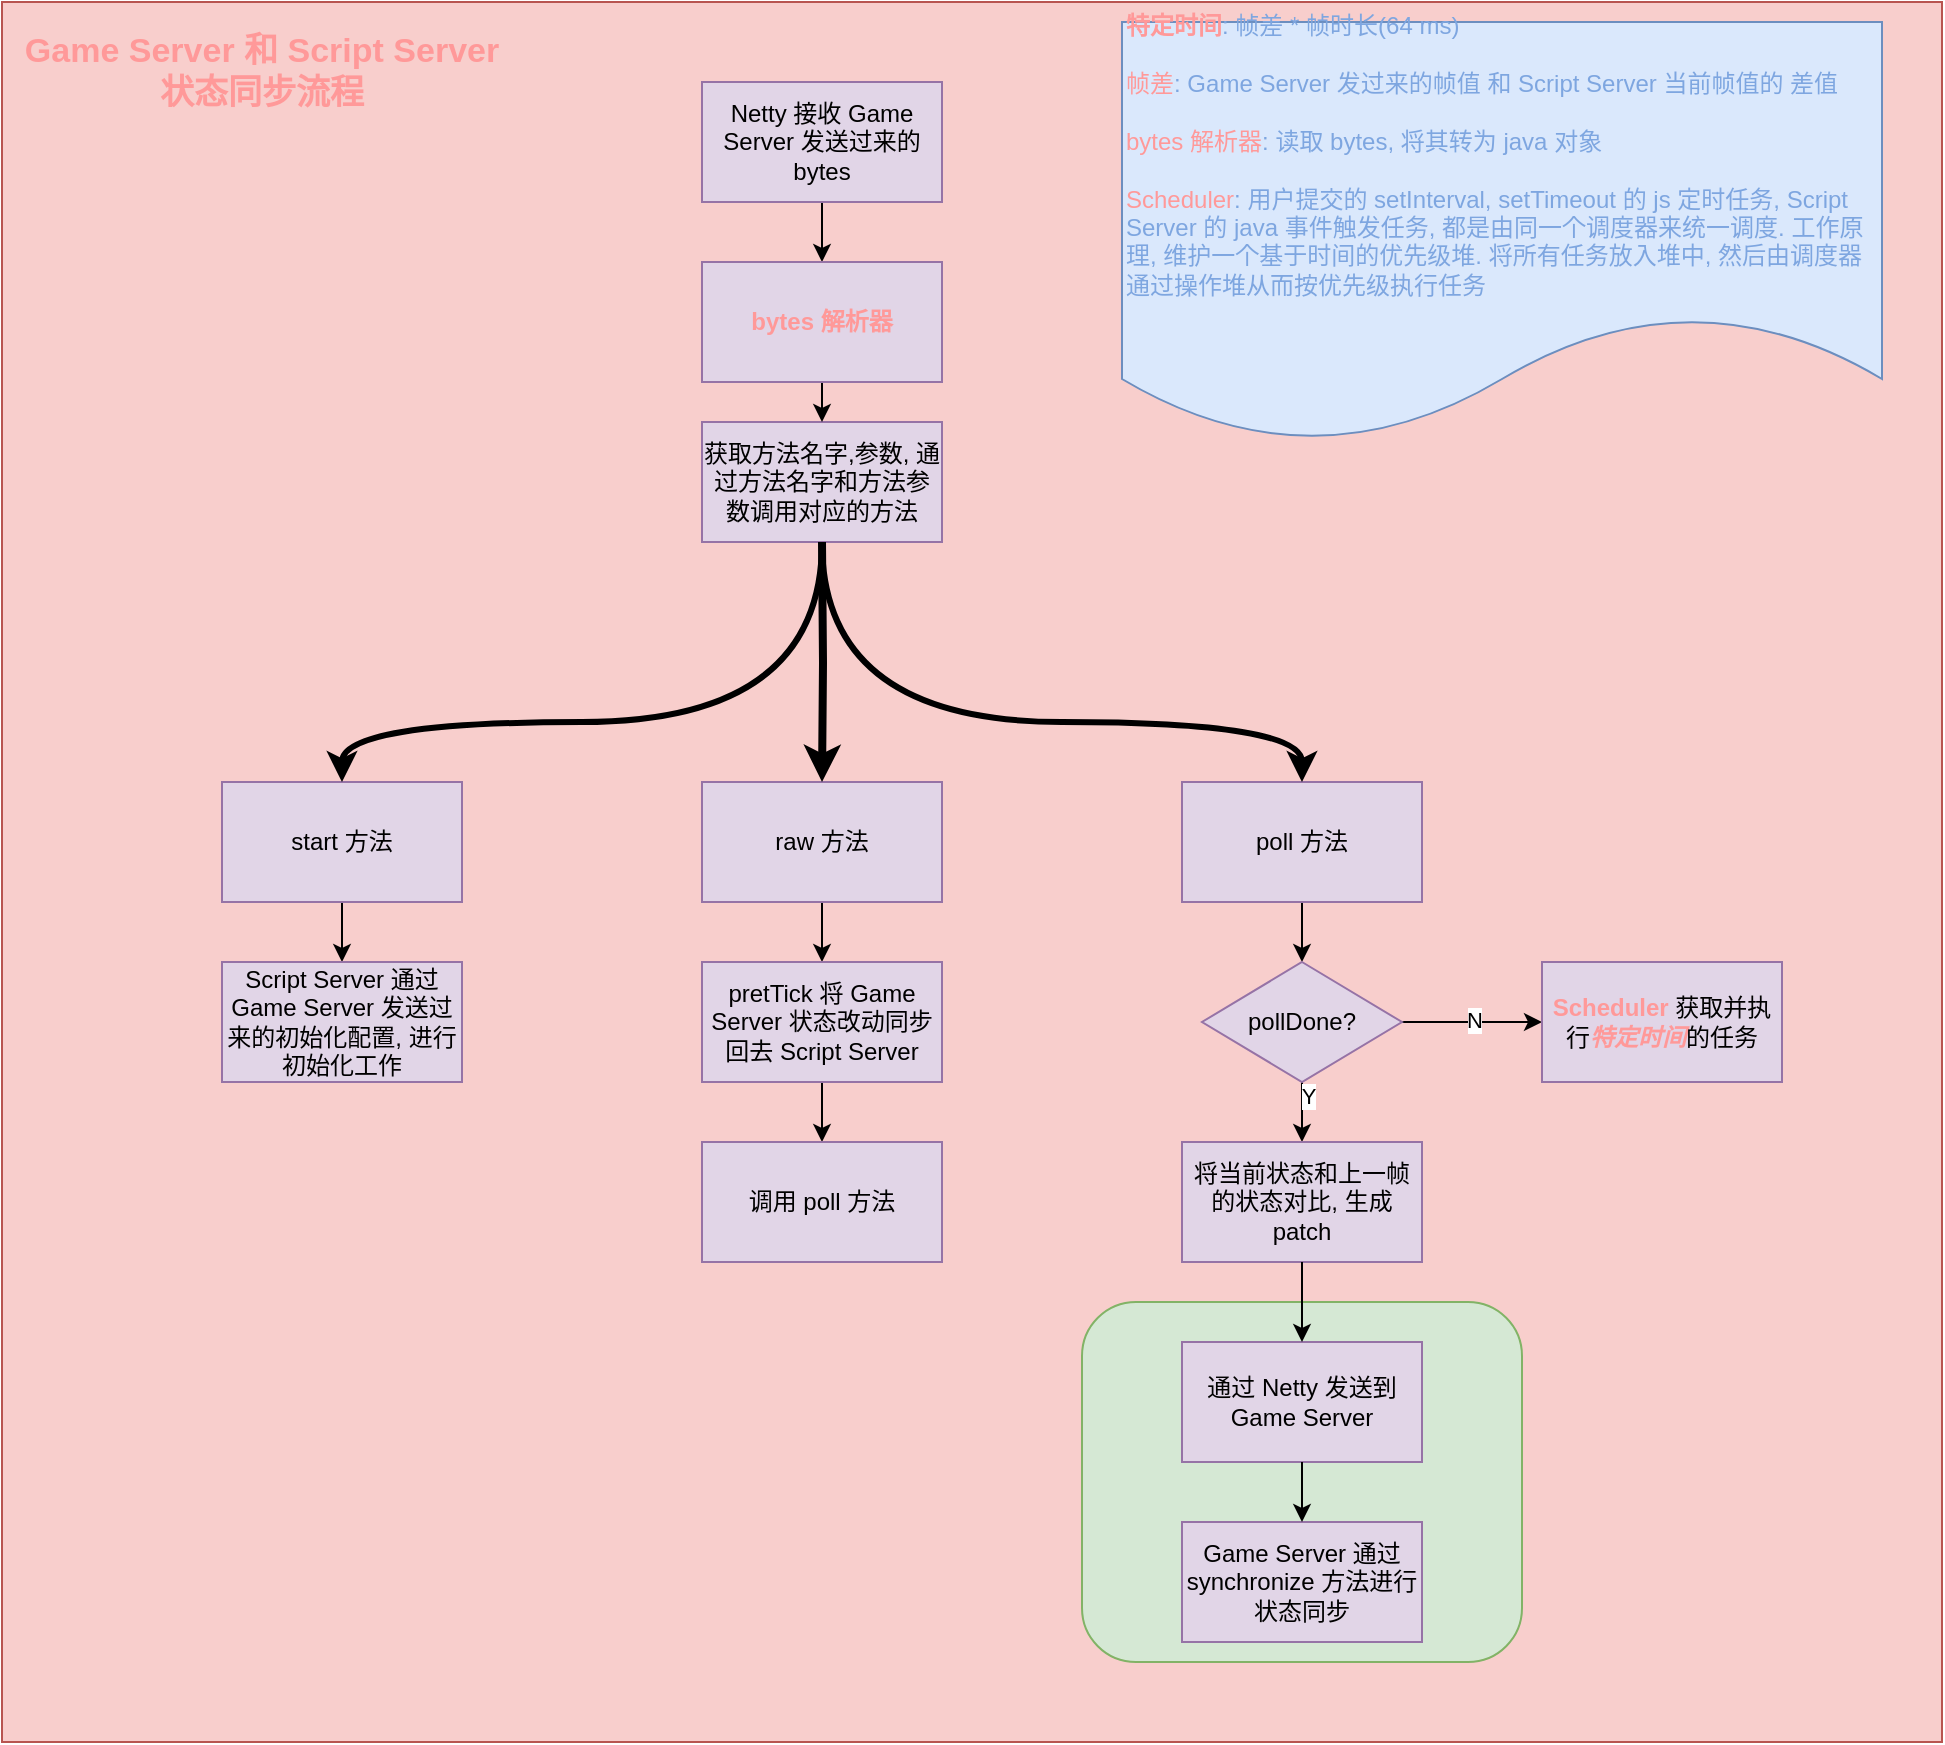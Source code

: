 <mxfile version="17.4.0" type="github">
  <diagram id="EDEEomOcJfc4IdZnWbGH" name="Page-1">
    <mxGraphModel dx="2013" dy="775" grid="1" gridSize="10" guides="1" tooltips="1" connect="1" arrows="1" fold="1" page="1" pageScale="1" pageWidth="827" pageHeight="1169" math="0" shadow="0">
      <root>
        <mxCell id="0" />
        <mxCell id="1" parent="0" />
        <mxCell id="7LyzdLkQbXA0cZ49Apmb-2" value="" style="rounded=0;whiteSpace=wrap;html=1;fillColor=#f8cecc;strokeColor=#b85450;" vertex="1" parent="1">
          <mxGeometry x="-10" y="20" width="970" height="870" as="geometry" />
        </mxCell>
        <mxCell id="7LyzdLkQbXA0cZ49Apmb-59" value="" style="edgeStyle=orthogonalEdgeStyle;curved=1;orthogonalLoop=1;jettySize=auto;html=1;fontColor=#000000;strokeColor=#000000;strokeWidth=1;" edge="1" parent="1" source="7LyzdLkQbXA0cZ49Apmb-3" target="7LyzdLkQbXA0cZ49Apmb-21">
          <mxGeometry relative="1" as="geometry" />
        </mxCell>
        <mxCell id="7LyzdLkQbXA0cZ49Apmb-53" value="" style="edgeStyle=orthogonalEdgeStyle;curved=1;orthogonalLoop=1;jettySize=auto;html=1;fontColor=#CCCCCC;strokeColor=#000000;strokeWidth=1;" edge="1" parent="1" source="7LyzdLkQbXA0cZ49Apmb-5" target="7LyzdLkQbXA0cZ49Apmb-11">
          <mxGeometry relative="1" as="geometry" />
        </mxCell>
        <mxCell id="7LyzdLkQbXA0cZ49Apmb-5" value="raw 方法" style="rounded=0;whiteSpace=wrap;html=1;fillColor=#e1d5e7;strokeColor=#9673a6;" vertex="1" parent="1">
          <mxGeometry x="340" y="410" width="120" height="60" as="geometry" />
        </mxCell>
        <mxCell id="7LyzdLkQbXA0cZ49Apmb-57" value="" style="edgeStyle=orthogonalEdgeStyle;curved=1;orthogonalLoop=1;jettySize=auto;html=1;fontColor=#000000;strokeColor=#000000;strokeWidth=1;" edge="1" parent="1" source="7LyzdLkQbXA0cZ49Apmb-7" target="7LyzdLkQbXA0cZ49Apmb-9">
          <mxGeometry relative="1" as="geometry" />
        </mxCell>
        <mxCell id="7LyzdLkQbXA0cZ49Apmb-7" value="start 方法" style="rounded=0;whiteSpace=wrap;html=1;fillColor=#e1d5e7;strokeColor=#9673a6;" vertex="1" parent="1">
          <mxGeometry x="100" y="410" width="120" height="60" as="geometry" />
        </mxCell>
        <mxCell id="7LyzdLkQbXA0cZ49Apmb-49" value="" style="edgeStyle=orthogonalEdgeStyle;curved=1;orthogonalLoop=1;jettySize=auto;html=1;fontColor=#CCCCCC;strokeColor=#000000;strokeWidth=1;" edge="1" parent="1" source="7LyzdLkQbXA0cZ49Apmb-8" target="7LyzdLkQbXA0cZ49Apmb-13">
          <mxGeometry relative="1" as="geometry" />
        </mxCell>
        <mxCell id="7LyzdLkQbXA0cZ49Apmb-8" value="poll 方法" style="rounded=0;whiteSpace=wrap;html=1;fillColor=#e1d5e7;strokeColor=#9673a6;" vertex="1" parent="1">
          <mxGeometry x="580" y="410" width="120" height="60" as="geometry" />
        </mxCell>
        <mxCell id="7LyzdLkQbXA0cZ49Apmb-9" value="&lt;span style=&quot;text-align: left&quot;&gt;Script Server 通过 Game Server 发送过来的初始化配置, 进行初始化工作&lt;/span&gt;" style="rounded=0;whiteSpace=wrap;html=1;fillColor=#e1d5e7;strokeColor=#9673a6;" vertex="1" parent="1">
          <mxGeometry x="100" y="500" width="120" height="60" as="geometry" />
        </mxCell>
        <mxCell id="7LyzdLkQbXA0cZ49Apmb-54" value="" style="edgeStyle=orthogonalEdgeStyle;curved=1;orthogonalLoop=1;jettySize=auto;html=1;fontColor=#CCCCCC;strokeColor=#000000;strokeWidth=1;" edge="1" parent="1" source="7LyzdLkQbXA0cZ49Apmb-11" target="7LyzdLkQbXA0cZ49Apmb-12">
          <mxGeometry relative="1" as="geometry" />
        </mxCell>
        <mxCell id="7LyzdLkQbXA0cZ49Apmb-11" value="pretTick 将 Game Server 状态改动同步回去 Script Server" style="rounded=0;whiteSpace=wrap;html=1;fillColor=#e1d5e7;strokeColor=#9673a6;" vertex="1" parent="1">
          <mxGeometry x="340" y="500" width="120" height="60" as="geometry" />
        </mxCell>
        <mxCell id="7LyzdLkQbXA0cZ49Apmb-12" value="调用 poll 方法" style="rounded=0;whiteSpace=wrap;html=1;fillColor=#e1d5e7;strokeColor=#9673a6;" vertex="1" parent="1">
          <mxGeometry x="340" y="590" width="120" height="60" as="geometry" />
        </mxCell>
        <mxCell id="7LyzdLkQbXA0cZ49Apmb-50" value="" style="edgeStyle=orthogonalEdgeStyle;curved=1;orthogonalLoop=1;jettySize=auto;html=1;fontColor=#CCCCCC;strokeColor=#000000;strokeWidth=1;" edge="1" parent="1" source="7LyzdLkQbXA0cZ49Apmb-13" target="7LyzdLkQbXA0cZ49Apmb-16">
          <mxGeometry relative="1" as="geometry" />
        </mxCell>
        <mxCell id="7LyzdLkQbXA0cZ49Apmb-60" value="Y" style="edgeLabel;html=1;align=center;verticalAlign=middle;resizable=0;points=[];fontColor=#000000;" vertex="1" connectable="0" parent="7LyzdLkQbXA0cZ49Apmb-50">
          <mxGeometry x="-0.74" y="3" relative="1" as="geometry">
            <mxPoint as="offset" />
          </mxGeometry>
        </mxCell>
        <mxCell id="7LyzdLkQbXA0cZ49Apmb-51" value="" style="edgeStyle=orthogonalEdgeStyle;curved=1;orthogonalLoop=1;jettySize=auto;html=1;fontColor=#CCCCCC;strokeColor=#000000;strokeWidth=1;" edge="1" parent="1" source="7LyzdLkQbXA0cZ49Apmb-13" target="7LyzdLkQbXA0cZ49Apmb-15">
          <mxGeometry relative="1" as="geometry" />
        </mxCell>
        <mxCell id="7LyzdLkQbXA0cZ49Apmb-61" value="N" style="edgeLabel;html=1;align=center;verticalAlign=middle;resizable=0;points=[];fontColor=#000000;" vertex="1" connectable="0" parent="7LyzdLkQbXA0cZ49Apmb-51">
          <mxGeometry x="0.029" y="2" relative="1" as="geometry">
            <mxPoint y="1" as="offset" />
          </mxGeometry>
        </mxCell>
        <mxCell id="7LyzdLkQbXA0cZ49Apmb-13" value="pollDone?" style="rhombus;whiteSpace=wrap;html=1;fillColor=#e1d5e7;strokeColor=#9673a6;" vertex="1" parent="1">
          <mxGeometry x="590" y="500" width="100" height="60" as="geometry" />
        </mxCell>
        <mxCell id="7LyzdLkQbXA0cZ49Apmb-15" value="&lt;font color=&quot;#ff9999&quot;&gt;&lt;b&gt;Scheduler&lt;/b&gt;&lt;/font&gt; 获取并执行&lt;i&gt;&lt;b&gt;&lt;font color=&quot;#ff9999&quot;&gt;特定时间&lt;/font&gt;&lt;/b&gt;&lt;/i&gt;的任务" style="rounded=0;whiteSpace=wrap;html=1;fillColor=#e1d5e7;strokeColor=#9673a6;" vertex="1" parent="1">
          <mxGeometry x="760" y="500" width="120" height="60" as="geometry" />
        </mxCell>
        <mxCell id="7LyzdLkQbXA0cZ49Apmb-16" value="将当前状态和上一帧的状态对比, 生成 patch" style="rounded=0;whiteSpace=wrap;html=1;fillColor=#e1d5e7;strokeColor=#9673a6;" vertex="1" parent="1">
          <mxGeometry x="580" y="590" width="120" height="60" as="geometry" />
        </mxCell>
        <mxCell id="7LyzdLkQbXA0cZ49Apmb-18" value="&lt;font color=&quot;#ff9999&quot;&gt;&lt;b&gt;特定时间&lt;/b&gt;&lt;/font&gt;&lt;font color=&quot;#7ea6e0&quot;&gt;: 帧差 * 帧时长(64 ms)&lt;/font&gt;&lt;br&gt;&lt;br&gt;&lt;font color=&quot;#ff9999&quot;&gt;帧差&lt;/font&gt;&lt;font color=&quot;#7ea6e0&quot;&gt;: Game Server 发过来的帧值 和 Script Server 当前帧值的 差值&lt;/font&gt;&lt;br&gt;&lt;br&gt;&lt;font color=&quot;#ff9999&quot;&gt;bytes 解析器&lt;/font&gt;&lt;font color=&quot;#7ea6e0&quot;&gt;: 读取 bytes, 将其转为 java 对象&lt;/font&gt;&lt;br&gt;&lt;br&gt;&lt;font color=&quot;#ff9999&quot;&gt;Scheduler&lt;/font&gt;&lt;font color=&quot;#7ea6e0&quot;&gt;: 用户提交的 setInterval, setTimeout 的 js 定时任务, Script Server 的 java 事件触发任务, 都是由同一个调度器来统一调度. 工作原理, 维护一个基于时间的优先级堆. 将所有任务放入堆中, 然后由调度器通过操作堆从而按优先级执行任务&lt;br&gt;&lt;br&gt;&lt;/font&gt;" style="shape=document;whiteSpace=wrap;html=1;boundedLbl=1;fillColor=#dae8fc;strokeColor=#6c8ebf;align=left;" vertex="1" parent="1">
          <mxGeometry x="550" y="30" width="380" height="210" as="geometry" />
        </mxCell>
        <mxCell id="7LyzdLkQbXA0cZ49Apmb-20" value="获取方法名字,参数, 通过方法名字和方法参数调用对应的方法" style="rounded=0;whiteSpace=wrap;html=1;fillColor=#e1d5e7;strokeColor=#9673a6;" vertex="1" parent="1">
          <mxGeometry x="340" y="230" width="120" height="60" as="geometry" />
        </mxCell>
        <mxCell id="7LyzdLkQbXA0cZ49Apmb-58" value="" style="edgeStyle=orthogonalEdgeStyle;curved=1;orthogonalLoop=1;jettySize=auto;html=1;fontColor=#000000;strokeColor=#000000;strokeWidth=1;" edge="1" parent="1" source="7LyzdLkQbXA0cZ49Apmb-21" target="7LyzdLkQbXA0cZ49Apmb-20">
          <mxGeometry relative="1" as="geometry" />
        </mxCell>
        <mxCell id="7LyzdLkQbXA0cZ49Apmb-21" value="&lt;font color=&quot;#ff9999&quot;&gt;&lt;b&gt;bytes 解析器&lt;/b&gt;&lt;/font&gt;" style="rounded=0;whiteSpace=wrap;html=1;fillColor=#e1d5e7;strokeColor=#9673a6;" vertex="1" parent="1">
          <mxGeometry x="340" y="150" width="120" height="60" as="geometry" />
        </mxCell>
        <mxCell id="7LyzdLkQbXA0cZ49Apmb-35" value="" style="edgeStyle=orthogonalEdgeStyle;rounded=0;orthogonalLoop=1;jettySize=auto;html=1;fontColor=#CCCCCC;strokeColor=#000000;strokeWidth=4;" edge="1" parent="1" target="7LyzdLkQbXA0cZ49Apmb-5">
          <mxGeometry relative="1" as="geometry">
            <mxPoint x="400" y="290" as="sourcePoint" />
          </mxGeometry>
        </mxCell>
        <mxCell id="7LyzdLkQbXA0cZ49Apmb-40" value="" style="edgeStyle=orthogonalEdgeStyle;orthogonalLoop=1;jettySize=auto;html=1;fontColor=#CCCCCC;strokeColor=#000000;entryX=0.5;entryY=0;entryDx=0;entryDy=0;curved=1;strokeWidth=3;exitX=0.5;exitY=1;exitDx=0;exitDy=0;" edge="1" parent="1" source="7LyzdLkQbXA0cZ49Apmb-20" target="7LyzdLkQbXA0cZ49Apmb-7">
          <mxGeometry relative="1" as="geometry">
            <mxPoint x="420" y="290" as="sourcePoint" />
            <mxPoint x="420" y="410" as="targetPoint" />
            <Array as="points">
              <mxPoint x="400" y="380" />
              <mxPoint x="160" y="380" />
            </Array>
          </mxGeometry>
        </mxCell>
        <mxCell id="7LyzdLkQbXA0cZ49Apmb-42" value="" style="edgeStyle=orthogonalEdgeStyle;orthogonalLoop=1;jettySize=auto;html=1;fontColor=#CCCCCC;strokeColor=#000000;entryX=0.5;entryY=0;entryDx=0;entryDy=0;exitX=0.5;exitY=1;exitDx=0;exitDy=0;curved=1;strokeWidth=3;" edge="1" parent="1" source="7LyzdLkQbXA0cZ49Apmb-20" target="7LyzdLkQbXA0cZ49Apmb-8">
          <mxGeometry relative="1" as="geometry">
            <mxPoint x="400" y="340" as="sourcePoint" />
            <mxPoint x="400" y="410" as="targetPoint" />
            <Array as="points">
              <mxPoint x="400" y="380" />
              <mxPoint x="640" y="380" />
            </Array>
          </mxGeometry>
        </mxCell>
        <mxCell id="7LyzdLkQbXA0cZ49Apmb-3" value="Netty 接收 Game Server 发送过来的 bytes" style="rounded=0;whiteSpace=wrap;html=1;fillColor=#e1d5e7;strokeColor=#9673a6;" vertex="1" parent="1">
          <mxGeometry x="340" y="60" width="120" height="60" as="geometry" />
        </mxCell>
        <mxCell id="7LyzdLkQbXA0cZ49Apmb-70" value="" style="rounded=1;whiteSpace=wrap;html=1;fillColor=#d5e8d4;strokeColor=#82b366;" vertex="1" parent="1">
          <mxGeometry x="530" y="670" width="220" height="180" as="geometry" />
        </mxCell>
        <mxCell id="7LyzdLkQbXA0cZ49Apmb-17" value="通过 Netty 发送到 Game Server" style="rounded=0;whiteSpace=wrap;html=1;fillColor=#e1d5e7;strokeColor=#9673a6;" vertex="1" parent="1">
          <mxGeometry x="580" y="690" width="120" height="60" as="geometry" />
        </mxCell>
        <mxCell id="7LyzdLkQbXA0cZ49Apmb-62" value="Game Server 通过 synchronize 方法进行状态同步" style="rounded=0;whiteSpace=wrap;html=1;fillColor=#e1d5e7;strokeColor=#9673a6;" vertex="1" parent="1">
          <mxGeometry x="580" y="780" width="120" height="60" as="geometry" />
        </mxCell>
        <mxCell id="7LyzdLkQbXA0cZ49Apmb-52" value="" style="edgeStyle=orthogonalEdgeStyle;curved=1;orthogonalLoop=1;jettySize=auto;html=1;fontColor=#CCCCCC;strokeColor=#000000;strokeWidth=1;" edge="1" parent="1" source="7LyzdLkQbXA0cZ49Apmb-16" target="7LyzdLkQbXA0cZ49Apmb-17">
          <mxGeometry relative="1" as="geometry" />
        </mxCell>
        <mxCell id="7LyzdLkQbXA0cZ49Apmb-63" value="" style="edgeStyle=orthogonalEdgeStyle;curved=1;orthogonalLoop=1;jettySize=auto;html=1;fontColor=#000000;strokeColor=#000000;strokeWidth=1;" edge="1" parent="1" source="7LyzdLkQbXA0cZ49Apmb-17" target="7LyzdLkQbXA0cZ49Apmb-62">
          <mxGeometry relative="1" as="geometry" />
        </mxCell>
        <mxCell id="7LyzdLkQbXA0cZ49Apmb-71" value="&lt;font style=&quot;font-size: 17px&quot;&gt;&lt;b&gt;Game Server 和 Script Server 状态同步流程&lt;/b&gt;&lt;/font&gt;" style="text;html=1;strokeColor=none;fillColor=none;align=center;verticalAlign=middle;whiteSpace=wrap;rounded=0;fontColor=#FF9999;strokeWidth=4;" vertex="1" parent="1">
          <mxGeometry y="40" width="240" height="30" as="geometry" />
        </mxCell>
      </root>
    </mxGraphModel>
  </diagram>
</mxfile>
